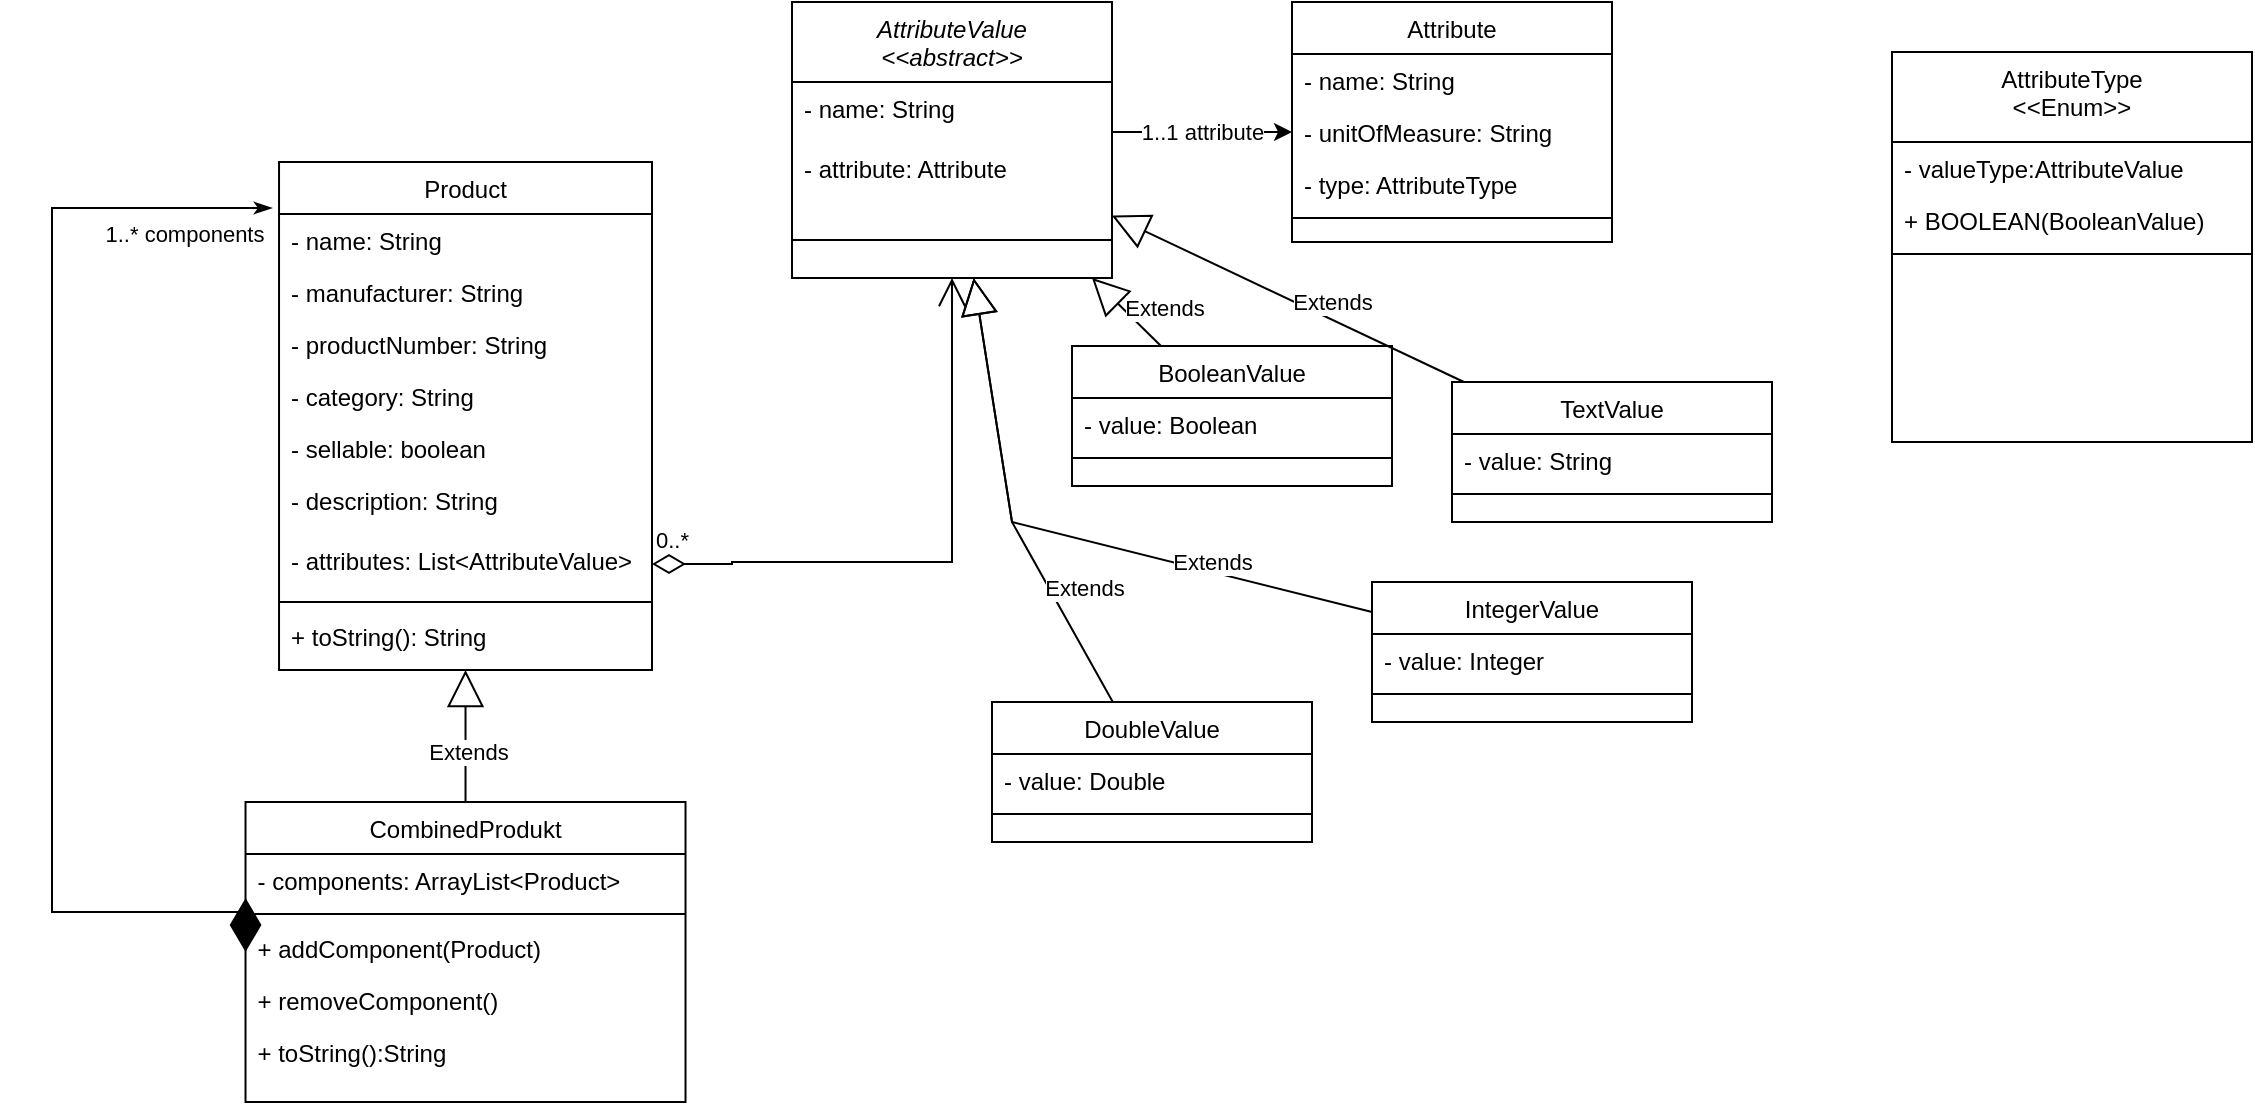 <mxfile version="22.1.0" type="device">
  <diagram id="C5RBs43oDa-KdzZeNtuy" name="Page-1">
    <mxGraphModel dx="1580" dy="796" grid="1" gridSize="10" guides="1" tooltips="1" connect="1" arrows="1" fold="1" page="1" pageScale="1" pageWidth="827" pageHeight="1169" math="0" shadow="0">
      <root>
        <mxCell id="WIyWlLk6GJQsqaUBKTNV-0" />
        <mxCell id="WIyWlLk6GJQsqaUBKTNV-1" parent="WIyWlLk6GJQsqaUBKTNV-0" />
        <mxCell id="zkfFHV4jXpPFQw0GAbJ--17" value="CombinedProdukt" style="swimlane;fontStyle=0;align=center;verticalAlign=top;childLayout=stackLayout;horizontal=1;startSize=26;horizontalStack=0;resizeParent=1;resizeLast=0;collapsible=1;marginBottom=0;rounded=0;shadow=0;strokeWidth=1;" parent="WIyWlLk6GJQsqaUBKTNV-1" vertex="1">
          <mxGeometry x="126.76" y="470" width="220" height="150" as="geometry">
            <mxRectangle x="550" y="140" width="160" height="26" as="alternateBounds" />
          </mxGeometry>
        </mxCell>
        <mxCell id="zkfFHV4jXpPFQw0GAbJ--18" value="- components: ArrayList&lt;Product&gt;" style="text;align=left;verticalAlign=top;spacingLeft=4;spacingRight=4;overflow=hidden;rotatable=0;points=[[0,0.5],[1,0.5]];portConstraint=eastwest;" parent="zkfFHV4jXpPFQw0GAbJ--17" vertex="1">
          <mxGeometry y="26" width="220" height="26" as="geometry" />
        </mxCell>
        <mxCell id="zkfFHV4jXpPFQw0GAbJ--23" value="" style="line;html=1;strokeWidth=1;align=left;verticalAlign=middle;spacingTop=-1;spacingLeft=3;spacingRight=3;rotatable=0;labelPosition=right;points=[];portConstraint=eastwest;" parent="zkfFHV4jXpPFQw0GAbJ--17" vertex="1">
          <mxGeometry y="52" width="220" height="8" as="geometry" />
        </mxCell>
        <mxCell id="kcc6o6lSYXNfpmd2ZpEa-0" value="+ addComponent(Product)" style="text;align=left;verticalAlign=top;spacingLeft=4;spacingRight=4;overflow=hidden;rotatable=0;points=[[0,0.5],[1,0.5]];portConstraint=eastwest;" parent="zkfFHV4jXpPFQw0GAbJ--17" vertex="1">
          <mxGeometry y="60" width="220" height="26" as="geometry" />
        </mxCell>
        <mxCell id="kcc6o6lSYXNfpmd2ZpEa-1" value="+ removeComponent()" style="text;align=left;verticalAlign=top;spacingLeft=4;spacingRight=4;overflow=hidden;rotatable=0;points=[[0,0.5],[1,0.5]];portConstraint=eastwest;" parent="zkfFHV4jXpPFQw0GAbJ--17" vertex="1">
          <mxGeometry y="86" width="220" height="26" as="geometry" />
        </mxCell>
        <mxCell id="kcc6o6lSYXNfpmd2ZpEa-2" value="+ toString():String" style="text;align=left;verticalAlign=top;spacingLeft=4;spacingRight=4;overflow=hidden;rotatable=0;points=[[0,0.5],[1,0.5]];portConstraint=eastwest;" parent="zkfFHV4jXpPFQw0GAbJ--17" vertex="1">
          <mxGeometry y="112" width="220" height="26" as="geometry" />
        </mxCell>
        <mxCell id="Kln29Syd0J0TAMKa7rjh-0" value="Product" style="swimlane;fontStyle=0;align=center;verticalAlign=top;childLayout=stackLayout;horizontal=1;startSize=26;horizontalStack=0;resizeParent=1;resizeLast=0;collapsible=1;marginBottom=0;rounded=0;shadow=0;strokeWidth=1;" parent="WIyWlLk6GJQsqaUBKTNV-1" vertex="1">
          <mxGeometry x="143.52" y="150" width="186.48" height="254" as="geometry">
            <mxRectangle x="550" y="140" width="160" height="26" as="alternateBounds" />
          </mxGeometry>
        </mxCell>
        <mxCell id="Kln29Syd0J0TAMKa7rjh-1" value="- name: String" style="text;align=left;verticalAlign=top;spacingLeft=4;spacingRight=4;overflow=hidden;rotatable=0;points=[[0,0.5],[1,0.5]];portConstraint=eastwest;" parent="Kln29Syd0J0TAMKa7rjh-0" vertex="1">
          <mxGeometry y="26" width="186.48" height="26" as="geometry" />
        </mxCell>
        <mxCell id="Kln29Syd0J0TAMKa7rjh-2" value="- manufacturer: String" style="text;align=left;verticalAlign=top;spacingLeft=4;spacingRight=4;overflow=hidden;rotatable=0;points=[[0,0.5],[1,0.5]];portConstraint=eastwest;rounded=0;shadow=0;html=0;" parent="Kln29Syd0J0TAMKa7rjh-0" vertex="1">
          <mxGeometry y="52" width="186.48" height="26" as="geometry" />
        </mxCell>
        <mxCell id="Kln29Syd0J0TAMKa7rjh-3" value="- productNumber: String" style="text;align=left;verticalAlign=top;spacingLeft=4;spacingRight=4;overflow=hidden;rotatable=0;points=[[0,0.5],[1,0.5]];portConstraint=eastwest;rounded=0;shadow=0;html=0;" parent="Kln29Syd0J0TAMKa7rjh-0" vertex="1">
          <mxGeometry y="78" width="186.48" height="26" as="geometry" />
        </mxCell>
        <mxCell id="Kln29Syd0J0TAMKa7rjh-4" value="- category: String" style="text;align=left;verticalAlign=top;spacingLeft=4;spacingRight=4;overflow=hidden;rotatable=0;points=[[0,0.5],[1,0.5]];portConstraint=eastwest;rounded=0;shadow=0;html=0;" parent="Kln29Syd0J0TAMKa7rjh-0" vertex="1">
          <mxGeometry y="104" width="186.48" height="26" as="geometry" />
        </mxCell>
        <mxCell id="Kln29Syd0J0TAMKa7rjh-5" value="- sellable: boolean" style="text;align=left;verticalAlign=top;spacingLeft=4;spacingRight=4;overflow=hidden;rotatable=0;points=[[0,0.5],[1,0.5]];portConstraint=eastwest;rounded=0;shadow=0;html=0;" parent="Kln29Syd0J0TAMKa7rjh-0" vertex="1">
          <mxGeometry y="130" width="186.48" height="26" as="geometry" />
        </mxCell>
        <mxCell id="JOQZav9Eb4Q1mv_h8s1W-25" value="- description: String" style="text;align=left;verticalAlign=top;spacingLeft=4;spacingRight=4;overflow=hidden;rotatable=0;points=[[0,0.5],[1,0.5]];portConstraint=eastwest;rounded=0;shadow=0;html=0;" parent="Kln29Syd0J0TAMKa7rjh-0" vertex="1">
          <mxGeometry y="156" width="186.48" height="30" as="geometry" />
        </mxCell>
        <mxCell id="vZ0PsjpHDB2BR3vRsgGG-11" value="- attributes: List&lt;AttributeValue&gt;" style="text;align=left;verticalAlign=top;spacingLeft=4;spacingRight=4;overflow=hidden;rotatable=0;points=[[0,0.5],[1,0.5]];portConstraint=eastwest;rounded=0;shadow=0;html=0;" parent="Kln29Syd0J0TAMKa7rjh-0" vertex="1">
          <mxGeometry y="186" width="186.48" height="30" as="geometry" />
        </mxCell>
        <mxCell id="Kln29Syd0J0TAMKa7rjh-6" value="" style="line;html=1;strokeWidth=1;align=left;verticalAlign=middle;spacingTop=-1;spacingLeft=3;spacingRight=3;rotatable=0;labelPosition=right;points=[];portConstraint=eastwest;" parent="Kln29Syd0J0TAMKa7rjh-0" vertex="1">
          <mxGeometry y="216" width="186.48" height="8" as="geometry" />
        </mxCell>
        <mxCell id="kcc6o6lSYXNfpmd2ZpEa-3" value="+ toString(): String" style="text;align=left;verticalAlign=top;spacingLeft=4;spacingRight=4;overflow=hidden;rotatable=0;points=[[0,0.5],[1,0.5]];portConstraint=eastwest;rounded=0;shadow=0;html=0;" parent="Kln29Syd0J0TAMKa7rjh-0" vertex="1">
          <mxGeometry y="224" width="186.48" height="30" as="geometry" />
        </mxCell>
        <mxCell id="vZ0PsjpHDB2BR3vRsgGG-9" value="1..* components" style="endArrow=diamondThin;endFill=1;endSize=24;html=1;rounded=0;entryX=0;entryY=0.5;entryDx=0;entryDy=0;edgeStyle=orthogonalEdgeStyle;startArrow=classicThin;startFill=1;" parent="WIyWlLk6GJQsqaUBKTNV-1" target="zkfFHV4jXpPFQw0GAbJ--17" edge="1">
          <mxGeometry x="-0.846" y="13" width="160" relative="1" as="geometry">
            <mxPoint x="140" y="173" as="sourcePoint" />
            <mxPoint x="453.52" y="250" as="targetPoint" />
            <mxPoint as="offset" />
            <Array as="points">
              <mxPoint x="30" y="173" />
              <mxPoint x="30" y="525" />
            </Array>
          </mxGeometry>
        </mxCell>
        <mxCell id="kcc6o6lSYXNfpmd2ZpEa-5" value="" style="endArrow=block;endSize=16;endFill=0;html=1;rounded=0;strokeWidth=1;exitX=0.5;exitY=0;exitDx=0;exitDy=0;" parent="WIyWlLk6GJQsqaUBKTNV-1" source="zkfFHV4jXpPFQw0GAbJ--17" target="Kln29Syd0J0TAMKa7rjh-0" edge="1">
          <mxGeometry width="160" relative="1" as="geometry">
            <mxPoint x="250" y="420" as="sourcePoint" />
            <mxPoint x="390" y="360" as="targetPoint" />
          </mxGeometry>
        </mxCell>
        <mxCell id="fvChdrgcGWvXSX_OfN-v-1" value="Extends" style="edgeLabel;html=1;align=center;verticalAlign=middle;resizable=0;points=[];" vertex="1" connectable="0" parent="kcc6o6lSYXNfpmd2ZpEa-5">
          <mxGeometry x="-0.242" y="-1" relative="1" as="geometry">
            <mxPoint as="offset" />
          </mxGeometry>
        </mxCell>
        <mxCell id="JOQZav9Eb4Q1mv_h8s1W-9" value="Attribute" style="swimlane;fontStyle=0;align=center;verticalAlign=top;childLayout=stackLayout;horizontal=1;startSize=26;horizontalStack=0;resizeParent=1;resizeLast=0;collapsible=1;marginBottom=0;rounded=0;shadow=0;strokeWidth=1;" parent="WIyWlLk6GJQsqaUBKTNV-1" vertex="1">
          <mxGeometry x="650" y="70" width="160" height="120" as="geometry">
            <mxRectangle x="550" y="140" width="160" height="26" as="alternateBounds" />
          </mxGeometry>
        </mxCell>
        <mxCell id="JOQZav9Eb4Q1mv_h8s1W-10" value="- name: String" style="text;align=left;verticalAlign=top;spacingLeft=4;spacingRight=4;overflow=hidden;rotatable=0;points=[[0,0.5],[1,0.5]];portConstraint=eastwest;" parent="JOQZav9Eb4Q1mv_h8s1W-9" vertex="1">
          <mxGeometry y="26" width="160" height="26" as="geometry" />
        </mxCell>
        <mxCell id="JOQZav9Eb4Q1mv_h8s1W-11" value="- unitOfMeasure: String" style="text;align=left;verticalAlign=top;spacingLeft=4;spacingRight=4;overflow=hidden;rotatable=0;points=[[0,0.5],[1,0.5]];portConstraint=eastwest;rounded=0;shadow=0;html=0;" parent="JOQZav9Eb4Q1mv_h8s1W-9" vertex="1">
          <mxGeometry y="52" width="160" height="26" as="geometry" />
        </mxCell>
        <mxCell id="JOQZav9Eb4Q1mv_h8s1W-12" value="- type: AttributeType" style="text;align=left;verticalAlign=top;spacingLeft=4;spacingRight=4;overflow=hidden;rotatable=0;points=[[0,0.5],[1,0.5]];portConstraint=eastwest;rounded=0;shadow=0;html=0;" parent="JOQZav9Eb4Q1mv_h8s1W-9" vertex="1">
          <mxGeometry y="78" width="160" height="26" as="geometry" />
        </mxCell>
        <mxCell id="JOQZav9Eb4Q1mv_h8s1W-16" value="" style="line;html=1;strokeWidth=1;align=left;verticalAlign=middle;spacingTop=-1;spacingLeft=3;spacingRight=3;rotatable=0;labelPosition=right;points=[];portConstraint=eastwest;" parent="JOQZav9Eb4Q1mv_h8s1W-9" vertex="1">
          <mxGeometry y="104" width="160" height="8" as="geometry" />
        </mxCell>
        <mxCell id="JOQZav9Eb4Q1mv_h8s1W-18" value="AttributeValue&#xa;&lt;&lt;abstract&gt;&gt;" style="swimlane;fontStyle=2;align=center;verticalAlign=top;childLayout=stackLayout;horizontal=1;startSize=40;horizontalStack=0;resizeParent=1;resizeLast=0;collapsible=1;marginBottom=0;rounded=0;shadow=0;strokeWidth=1;" parent="WIyWlLk6GJQsqaUBKTNV-1" vertex="1">
          <mxGeometry x="400" y="70" width="160" height="138" as="geometry">
            <mxRectangle x="550" y="140" width="160" height="26" as="alternateBounds" />
          </mxGeometry>
        </mxCell>
        <mxCell id="JOQZav9Eb4Q1mv_h8s1W-19" value="- name: String" style="text;align=left;verticalAlign=top;spacingLeft=4;spacingRight=4;overflow=hidden;rotatable=0;points=[[0,0.5],[1,0.5]];portConstraint=eastwest;" parent="JOQZav9Eb4Q1mv_h8s1W-18" vertex="1">
          <mxGeometry y="40" width="160" height="30" as="geometry" />
        </mxCell>
        <mxCell id="0" value="- attribute: Attribute" style="text;align=left;verticalAlign=top;spacingLeft=4;spacingRight=4;overflow=hidden;rotatable=0;points=[[0,0.5],[1,0.5]];portConstraint=eastwest;" parent="JOQZav9Eb4Q1mv_h8s1W-18" vertex="1">
          <mxGeometry y="70" width="160" height="30" as="geometry" />
        </mxCell>
        <mxCell id="JOQZav9Eb4Q1mv_h8s1W-22" value="" style="line;html=1;strokeWidth=1;align=left;verticalAlign=middle;spacingTop=-1;spacingLeft=3;spacingRight=3;rotatable=0;labelPosition=right;points=[];portConstraint=eastwest;" parent="JOQZav9Eb4Q1mv_h8s1W-18" vertex="1">
          <mxGeometry y="100" width="160" height="38" as="geometry" />
        </mxCell>
        <mxCell id="JOQZav9Eb4Q1mv_h8s1W-23" value="1..1 attribute" style="endArrow=classic;html=1;rounded=0;entryX=0;entryY=0.5;entryDx=0;entryDy=0;exitX=1;exitY=0.5;exitDx=0;exitDy=0;" parent="WIyWlLk6GJQsqaUBKTNV-1" target="JOQZav9Eb4Q1mv_h8s1W-11" edge="1">
          <mxGeometry width="50" height="50" relative="1" as="geometry">
            <mxPoint x="560" y="135" as="sourcePoint" />
            <mxPoint x="440" y="370" as="targetPoint" />
          </mxGeometry>
        </mxCell>
        <mxCell id="JOQZav9Eb4Q1mv_h8s1W-24" value="0..*" style="endArrow=open;html=1;endSize=12;startArrow=diamondThin;startSize=14;startFill=0;edgeStyle=orthogonalEdgeStyle;align=left;verticalAlign=bottom;rounded=0;entryX=0.5;entryY=1;entryDx=0;entryDy=0;" parent="WIyWlLk6GJQsqaUBKTNV-1" source="vZ0PsjpHDB2BR3vRsgGG-11" target="JOQZav9Eb4Q1mv_h8s1W-18" edge="1">
          <mxGeometry x="-1" y="3" relative="1" as="geometry">
            <mxPoint x="420" y="340" as="sourcePoint" />
            <mxPoint x="490" y="400" as="targetPoint" />
            <Array as="points">
              <mxPoint x="370" y="351" />
              <mxPoint x="370" y="350" />
              <mxPoint x="480" y="350" />
            </Array>
          </mxGeometry>
        </mxCell>
        <mxCell id="n3I-EyQz5qzDLCQ7JmEo-0" value="BooleanValue" style="swimlane;fontStyle=0;align=center;verticalAlign=top;childLayout=stackLayout;horizontal=1;startSize=26;horizontalStack=0;resizeParent=1;resizeLast=0;collapsible=1;marginBottom=0;rounded=0;shadow=0;strokeWidth=1;" parent="WIyWlLk6GJQsqaUBKTNV-1" vertex="1">
          <mxGeometry x="540" y="242" width="160" height="70" as="geometry">
            <mxRectangle x="550" y="140" width="160" height="26" as="alternateBounds" />
          </mxGeometry>
        </mxCell>
        <mxCell id="n3I-EyQz5qzDLCQ7JmEo-2" value="- value: Boolean" style="text;align=left;verticalAlign=top;spacingLeft=4;spacingRight=4;overflow=hidden;rotatable=0;points=[[0,0.5],[1,0.5]];portConstraint=eastwest;rounded=0;shadow=0;html=0;" parent="n3I-EyQz5qzDLCQ7JmEo-0" vertex="1">
          <mxGeometry y="26" width="160" height="26" as="geometry" />
        </mxCell>
        <mxCell id="n3I-EyQz5qzDLCQ7JmEo-4" value="" style="line;html=1;strokeWidth=1;align=left;verticalAlign=middle;spacingTop=-1;spacingLeft=3;spacingRight=3;rotatable=0;labelPosition=right;points=[];portConstraint=eastwest;" parent="n3I-EyQz5qzDLCQ7JmEo-0" vertex="1">
          <mxGeometry y="52" width="160" height="8" as="geometry" />
        </mxCell>
        <mxCell id="n3I-EyQz5qzDLCQ7JmEo-5" value="Extends" style="endArrow=block;endSize=16;endFill=0;html=1;rounded=0;" parent="WIyWlLk6GJQsqaUBKTNV-1" source="n3I-EyQz5qzDLCQ7JmEo-0" target="JOQZav9Eb4Q1mv_h8s1W-18" edge="1">
          <mxGeometry x="-0.496" y="-15" width="160" relative="1" as="geometry">
            <mxPoint x="500" y="220" as="sourcePoint" />
            <mxPoint x="660" y="220" as="targetPoint" />
            <mxPoint as="offset" />
          </mxGeometry>
        </mxCell>
        <mxCell id="n3I-EyQz5qzDLCQ7JmEo-6" value="TextValue" style="swimlane;fontStyle=0;align=center;verticalAlign=top;childLayout=stackLayout;horizontal=1;startSize=26;horizontalStack=0;resizeParent=1;resizeLast=0;collapsible=1;marginBottom=0;rounded=0;shadow=0;strokeWidth=1;" parent="WIyWlLk6GJQsqaUBKTNV-1" vertex="1">
          <mxGeometry x="730" y="260" width="160" height="70" as="geometry">
            <mxRectangle x="550" y="140" width="160" height="26" as="alternateBounds" />
          </mxGeometry>
        </mxCell>
        <mxCell id="n3I-EyQz5qzDLCQ7JmEo-7" value="- value: String" style="text;align=left;verticalAlign=top;spacingLeft=4;spacingRight=4;overflow=hidden;rotatable=0;points=[[0,0.5],[1,0.5]];portConstraint=eastwest;rounded=0;shadow=0;html=0;" parent="n3I-EyQz5qzDLCQ7JmEo-6" vertex="1">
          <mxGeometry y="26" width="160" height="26" as="geometry" />
        </mxCell>
        <mxCell id="n3I-EyQz5qzDLCQ7JmEo-8" value="" style="line;html=1;strokeWidth=1;align=left;verticalAlign=middle;spacingTop=-1;spacingLeft=3;spacingRight=3;rotatable=0;labelPosition=right;points=[];portConstraint=eastwest;" parent="n3I-EyQz5qzDLCQ7JmEo-6" vertex="1">
          <mxGeometry y="52" width="160" height="8" as="geometry" />
        </mxCell>
        <mxCell id="n3I-EyQz5qzDLCQ7JmEo-9" value="Extends" style="endArrow=block;endSize=16;endFill=0;html=1;rounded=0;" parent="WIyWlLk6GJQsqaUBKTNV-1" source="n3I-EyQz5qzDLCQ7JmEo-6" target="JOQZav9Eb4Q1mv_h8s1W-18" edge="1">
          <mxGeometry x="-0.211" y="-8" width="160" relative="1" as="geometry">
            <mxPoint x="593.704" y="240" as="sourcePoint" />
            <mxPoint x="552.222" y="200" as="targetPoint" />
            <mxPoint as="offset" />
          </mxGeometry>
        </mxCell>
        <mxCell id="n3I-EyQz5qzDLCQ7JmEo-10" value="DoubleValue" style="swimlane;fontStyle=0;align=center;verticalAlign=top;childLayout=stackLayout;horizontal=1;startSize=26;horizontalStack=0;resizeParent=1;resizeLast=0;collapsible=1;marginBottom=0;rounded=0;shadow=0;strokeWidth=1;" parent="WIyWlLk6GJQsqaUBKTNV-1" vertex="1">
          <mxGeometry x="500" y="420" width="160" height="70" as="geometry">
            <mxRectangle x="550" y="140" width="160" height="26" as="alternateBounds" />
          </mxGeometry>
        </mxCell>
        <mxCell id="n3I-EyQz5qzDLCQ7JmEo-11" value="- value: Double" style="text;align=left;verticalAlign=top;spacingLeft=4;spacingRight=4;overflow=hidden;rotatable=0;points=[[0,0.5],[1,0.5]];portConstraint=eastwest;rounded=0;shadow=0;html=0;" parent="n3I-EyQz5qzDLCQ7JmEo-10" vertex="1">
          <mxGeometry y="26" width="160" height="26" as="geometry" />
        </mxCell>
        <mxCell id="n3I-EyQz5qzDLCQ7JmEo-12" value="" style="line;html=1;strokeWidth=1;align=left;verticalAlign=middle;spacingTop=-1;spacingLeft=3;spacingRight=3;rotatable=0;labelPosition=right;points=[];portConstraint=eastwest;" parent="n3I-EyQz5qzDLCQ7JmEo-10" vertex="1">
          <mxGeometry y="52" width="160" height="8" as="geometry" />
        </mxCell>
        <mxCell id="n3I-EyQz5qzDLCQ7JmEo-13" value="Extends" style="endArrow=block;endSize=16;endFill=0;html=1;rounded=0;" parent="WIyWlLk6GJQsqaUBKTNV-1" source="n3I-EyQz5qzDLCQ7JmEo-10" target="JOQZav9Eb4Q1mv_h8s1W-18" edge="1">
          <mxGeometry x="-0.496" y="-15" width="160" relative="1" as="geometry">
            <mxPoint x="720" y="240.161" as="sourcePoint" />
            <mxPoint x="570" y="174.839" as="targetPoint" />
            <mxPoint as="offset" />
            <Array as="points">
              <mxPoint x="510" y="330" />
            </Array>
          </mxGeometry>
        </mxCell>
        <mxCell id="n3I-EyQz5qzDLCQ7JmEo-14" value="IntegerValue" style="swimlane;fontStyle=0;align=center;verticalAlign=top;childLayout=stackLayout;horizontal=1;startSize=26;horizontalStack=0;resizeParent=1;resizeLast=0;collapsible=1;marginBottom=0;rounded=0;shadow=0;strokeWidth=1;" parent="WIyWlLk6GJQsqaUBKTNV-1" vertex="1">
          <mxGeometry x="690" y="360" width="160" height="70" as="geometry">
            <mxRectangle x="550" y="140" width="160" height="26" as="alternateBounds" />
          </mxGeometry>
        </mxCell>
        <mxCell id="n3I-EyQz5qzDLCQ7JmEo-15" value="- value: Integer" style="text;align=left;verticalAlign=top;spacingLeft=4;spacingRight=4;overflow=hidden;rotatable=0;points=[[0,0.5],[1,0.5]];portConstraint=eastwest;rounded=0;shadow=0;html=0;" parent="n3I-EyQz5qzDLCQ7JmEo-14" vertex="1">
          <mxGeometry y="26" width="160" height="26" as="geometry" />
        </mxCell>
        <mxCell id="n3I-EyQz5qzDLCQ7JmEo-16" value="" style="line;html=1;strokeWidth=1;align=left;verticalAlign=middle;spacingTop=-1;spacingLeft=3;spacingRight=3;rotatable=0;labelPosition=right;points=[];portConstraint=eastwest;" parent="n3I-EyQz5qzDLCQ7JmEo-14" vertex="1">
          <mxGeometry y="52" width="160" height="8" as="geometry" />
        </mxCell>
        <mxCell id="n3I-EyQz5qzDLCQ7JmEo-17" value="Extends" style="endArrow=block;endSize=16;endFill=0;html=1;rounded=0;" parent="WIyWlLk6GJQsqaUBKTNV-1" source="n3I-EyQz5qzDLCQ7JmEo-14" target="JOQZav9Eb4Q1mv_h8s1W-18" edge="1">
          <mxGeometry x="-0.459" y="-5" width="160" relative="1" as="geometry">
            <mxPoint x="576.792" y="370" as="sourcePoint" />
            <mxPoint x="512.642" y="200" as="targetPoint" />
            <mxPoint as="offset" />
            <Array as="points">
              <mxPoint x="510" y="330" />
            </Array>
          </mxGeometry>
        </mxCell>
        <mxCell id="n3I-EyQz5qzDLCQ7JmEo-18" value="AttributeType&#xa;&lt;&lt;Enum&gt;&gt;" style="swimlane;fontStyle=0;align=center;verticalAlign=top;childLayout=stackLayout;horizontal=1;startSize=45;horizontalStack=0;resizeParent=1;resizeLast=0;collapsible=1;marginBottom=0;rounded=0;shadow=0;strokeWidth=1;" parent="WIyWlLk6GJQsqaUBKTNV-1" vertex="1">
          <mxGeometry x="950" y="95" width="180" height="195" as="geometry">
            <mxRectangle x="550" y="140" width="160" height="26" as="alternateBounds" />
          </mxGeometry>
        </mxCell>
        <mxCell id="n3I-EyQz5qzDLCQ7JmEo-19" value="- valueType:AttributeValue" style="text;align=left;verticalAlign=top;spacingLeft=4;spacingRight=4;overflow=hidden;rotatable=0;points=[[0,0.5],[1,0.5]];portConstraint=eastwest;rounded=0;shadow=0;html=0;" parent="n3I-EyQz5qzDLCQ7JmEo-18" vertex="1">
          <mxGeometry y="45" width="180" height="26" as="geometry" />
        </mxCell>
        <mxCell id="n3I-EyQz5qzDLCQ7JmEo-21" value="+ BOOLEAN(BooleanValue)" style="text;align=left;verticalAlign=top;spacingLeft=4;spacingRight=4;overflow=hidden;rotatable=0;points=[[0,0.5],[1,0.5]];portConstraint=eastwest;rounded=0;shadow=0;html=0;" parent="n3I-EyQz5qzDLCQ7JmEo-18" vertex="1">
          <mxGeometry y="71" width="180" height="26" as="geometry" />
        </mxCell>
        <mxCell id="n3I-EyQz5qzDLCQ7JmEo-20" value="" style="line;html=1;strokeWidth=1;align=left;verticalAlign=middle;spacingTop=-1;spacingLeft=3;spacingRight=3;rotatable=0;labelPosition=right;points=[];portConstraint=eastwest;" parent="n3I-EyQz5qzDLCQ7JmEo-18" vertex="1">
          <mxGeometry y="97" width="180" height="8" as="geometry" />
        </mxCell>
      </root>
    </mxGraphModel>
  </diagram>
</mxfile>
